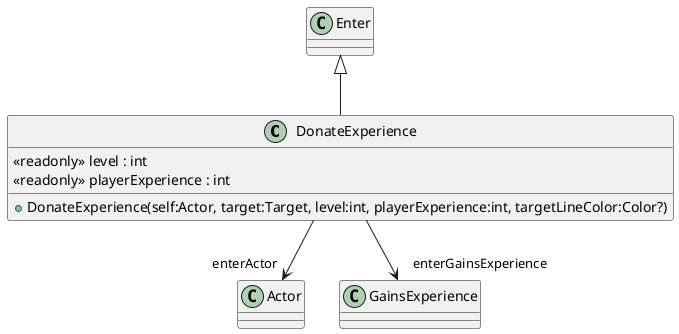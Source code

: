 @startuml
class DonateExperience {
    <<readonly>> level : int
    <<readonly>> playerExperience : int
    + DonateExperience(self:Actor, target:Target, level:int, playerExperience:int, targetLineColor:Color?)
}
Enter <|-- DonateExperience
DonateExperience --> "enterActor" Actor
DonateExperience --> "enterGainsExperience" GainsExperience
@enduml
